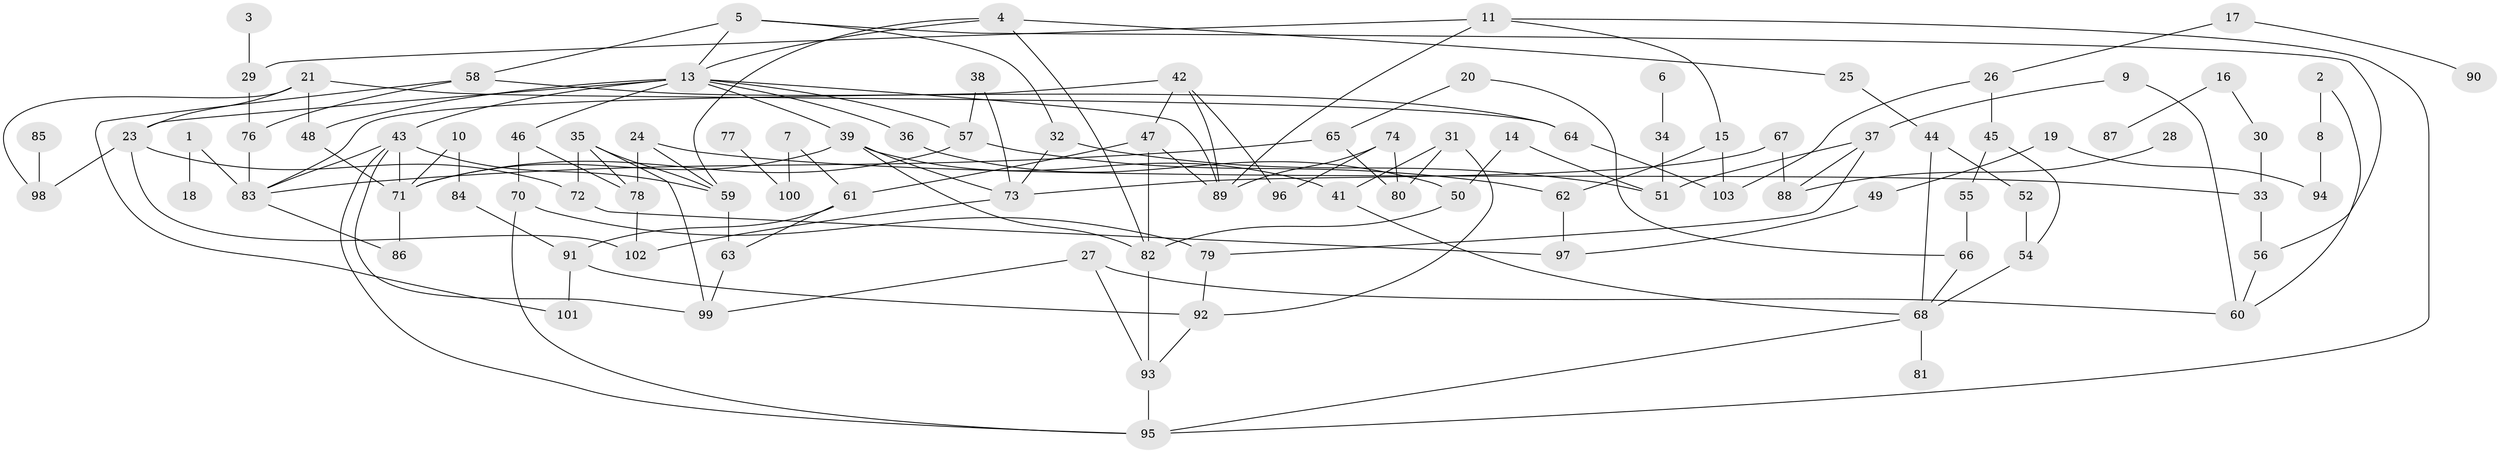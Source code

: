// original degree distribution, {2: 0.23972602739726026, 4: 0.136986301369863, 1: 0.2054794520547945, 7: 0.0136986301369863, 3: 0.273972602739726, 0: 0.03424657534246575, 6: 0.0273972602739726, 5: 0.0684931506849315}
// Generated by graph-tools (version 1.1) at 2025/35/03/04/25 23:35:43]
// undirected, 97 vertices, 149 edges
graph export_dot {
  node [color=gray90,style=filled];
  1;
  2;
  3;
  4;
  5;
  6;
  7;
  8;
  9;
  10;
  11;
  13;
  14;
  15;
  16;
  17;
  18;
  19;
  20;
  21;
  23;
  24;
  25;
  26;
  27;
  28;
  29;
  30;
  31;
  32;
  33;
  34;
  35;
  36;
  37;
  38;
  39;
  41;
  42;
  43;
  44;
  45;
  46;
  47;
  48;
  49;
  50;
  51;
  52;
  54;
  55;
  56;
  57;
  58;
  59;
  60;
  61;
  62;
  63;
  64;
  65;
  66;
  67;
  68;
  70;
  71;
  72;
  73;
  74;
  76;
  77;
  78;
  79;
  80;
  81;
  82;
  83;
  84;
  85;
  86;
  87;
  88;
  89;
  90;
  91;
  92;
  93;
  94;
  95;
  96;
  97;
  98;
  99;
  100;
  101;
  102;
  103;
  1 -- 18 [weight=1.0];
  1 -- 83 [weight=1.0];
  2 -- 8 [weight=1.0];
  2 -- 60 [weight=1.0];
  3 -- 29 [weight=1.0];
  4 -- 13 [weight=1.0];
  4 -- 25 [weight=1.0];
  4 -- 59 [weight=1.0];
  4 -- 82 [weight=1.0];
  5 -- 13 [weight=1.0];
  5 -- 32 [weight=1.0];
  5 -- 56 [weight=1.0];
  5 -- 58 [weight=1.0];
  6 -- 34 [weight=1.0];
  7 -- 61 [weight=1.0];
  7 -- 100 [weight=1.0];
  8 -- 94 [weight=1.0];
  9 -- 37 [weight=1.0];
  9 -- 60 [weight=1.0];
  10 -- 71 [weight=1.0];
  10 -- 84 [weight=1.0];
  11 -- 15 [weight=1.0];
  11 -- 29 [weight=1.0];
  11 -- 89 [weight=1.0];
  11 -- 95 [weight=1.0];
  13 -- 23 [weight=1.0];
  13 -- 36 [weight=1.0];
  13 -- 39 [weight=2.0];
  13 -- 43 [weight=1.0];
  13 -- 46 [weight=1.0];
  13 -- 48 [weight=1.0];
  13 -- 57 [weight=1.0];
  13 -- 89 [weight=1.0];
  14 -- 50 [weight=1.0];
  14 -- 51 [weight=1.0];
  15 -- 62 [weight=1.0];
  15 -- 103 [weight=1.0];
  16 -- 30 [weight=1.0];
  16 -- 87 [weight=1.0];
  17 -- 26 [weight=1.0];
  17 -- 90 [weight=1.0];
  19 -- 49 [weight=1.0];
  19 -- 94 [weight=1.0];
  20 -- 65 [weight=1.0];
  20 -- 66 [weight=1.0];
  21 -- 23 [weight=1.0];
  21 -- 48 [weight=1.0];
  21 -- 64 [weight=1.0];
  21 -- 98 [weight=1.0];
  23 -- 72 [weight=1.0];
  23 -- 98 [weight=1.0];
  23 -- 102 [weight=1.0];
  24 -- 33 [weight=1.0];
  24 -- 59 [weight=1.0];
  24 -- 78 [weight=1.0];
  25 -- 44 [weight=1.0];
  26 -- 45 [weight=1.0];
  26 -- 103 [weight=1.0];
  27 -- 60 [weight=1.0];
  27 -- 93 [weight=1.0];
  27 -- 99 [weight=1.0];
  28 -- 88 [weight=1.0];
  29 -- 76 [weight=1.0];
  30 -- 33 [weight=1.0];
  31 -- 41 [weight=1.0];
  31 -- 80 [weight=1.0];
  31 -- 92 [weight=1.0];
  32 -- 51 [weight=1.0];
  32 -- 73 [weight=1.0];
  33 -- 56 [weight=1.0];
  34 -- 51 [weight=1.0];
  35 -- 59 [weight=1.0];
  35 -- 72 [weight=1.0];
  35 -- 78 [weight=1.0];
  35 -- 99 [weight=1.0];
  36 -- 50 [weight=1.0];
  37 -- 51 [weight=1.0];
  37 -- 79 [weight=1.0];
  37 -- 88 [weight=1.0];
  38 -- 57 [weight=1.0];
  38 -- 73 [weight=1.0];
  39 -- 41 [weight=1.0];
  39 -- 71 [weight=1.0];
  39 -- 73 [weight=1.0];
  39 -- 82 [weight=1.0];
  41 -- 68 [weight=1.0];
  42 -- 47 [weight=1.0];
  42 -- 83 [weight=1.0];
  42 -- 89 [weight=1.0];
  42 -- 96 [weight=1.0];
  43 -- 59 [weight=1.0];
  43 -- 71 [weight=1.0];
  43 -- 83 [weight=1.0];
  43 -- 95 [weight=1.0];
  43 -- 99 [weight=1.0];
  44 -- 52 [weight=1.0];
  44 -- 68 [weight=1.0];
  45 -- 54 [weight=1.0];
  45 -- 55 [weight=1.0];
  46 -- 70 [weight=1.0];
  46 -- 78 [weight=1.0];
  47 -- 61 [weight=1.0];
  47 -- 82 [weight=2.0];
  47 -- 89 [weight=1.0];
  48 -- 71 [weight=1.0];
  49 -- 97 [weight=1.0];
  50 -- 82 [weight=1.0];
  52 -- 54 [weight=1.0];
  54 -- 68 [weight=1.0];
  55 -- 66 [weight=1.0];
  56 -- 60 [weight=1.0];
  57 -- 62 [weight=1.0];
  57 -- 71 [weight=1.0];
  58 -- 64 [weight=1.0];
  58 -- 76 [weight=1.0];
  58 -- 101 [weight=1.0];
  59 -- 63 [weight=1.0];
  61 -- 63 [weight=1.0];
  61 -- 91 [weight=1.0];
  62 -- 97 [weight=1.0];
  63 -- 99 [weight=1.0];
  64 -- 103 [weight=1.0];
  65 -- 80 [weight=1.0];
  65 -- 83 [weight=1.0];
  66 -- 68 [weight=1.0];
  67 -- 73 [weight=1.0];
  67 -- 88 [weight=1.0];
  68 -- 81 [weight=1.0];
  68 -- 95 [weight=1.0];
  70 -- 79 [weight=1.0];
  70 -- 95 [weight=1.0];
  71 -- 86 [weight=1.0];
  72 -- 97 [weight=1.0];
  73 -- 102 [weight=1.0];
  74 -- 80 [weight=1.0];
  74 -- 89 [weight=1.0];
  74 -- 96 [weight=1.0];
  76 -- 83 [weight=1.0];
  77 -- 100 [weight=1.0];
  78 -- 102 [weight=1.0];
  79 -- 92 [weight=1.0];
  82 -- 93 [weight=1.0];
  83 -- 86 [weight=1.0];
  84 -- 91 [weight=1.0];
  85 -- 98 [weight=1.0];
  91 -- 92 [weight=1.0];
  91 -- 101 [weight=1.0];
  92 -- 93 [weight=1.0];
  93 -- 95 [weight=1.0];
}
